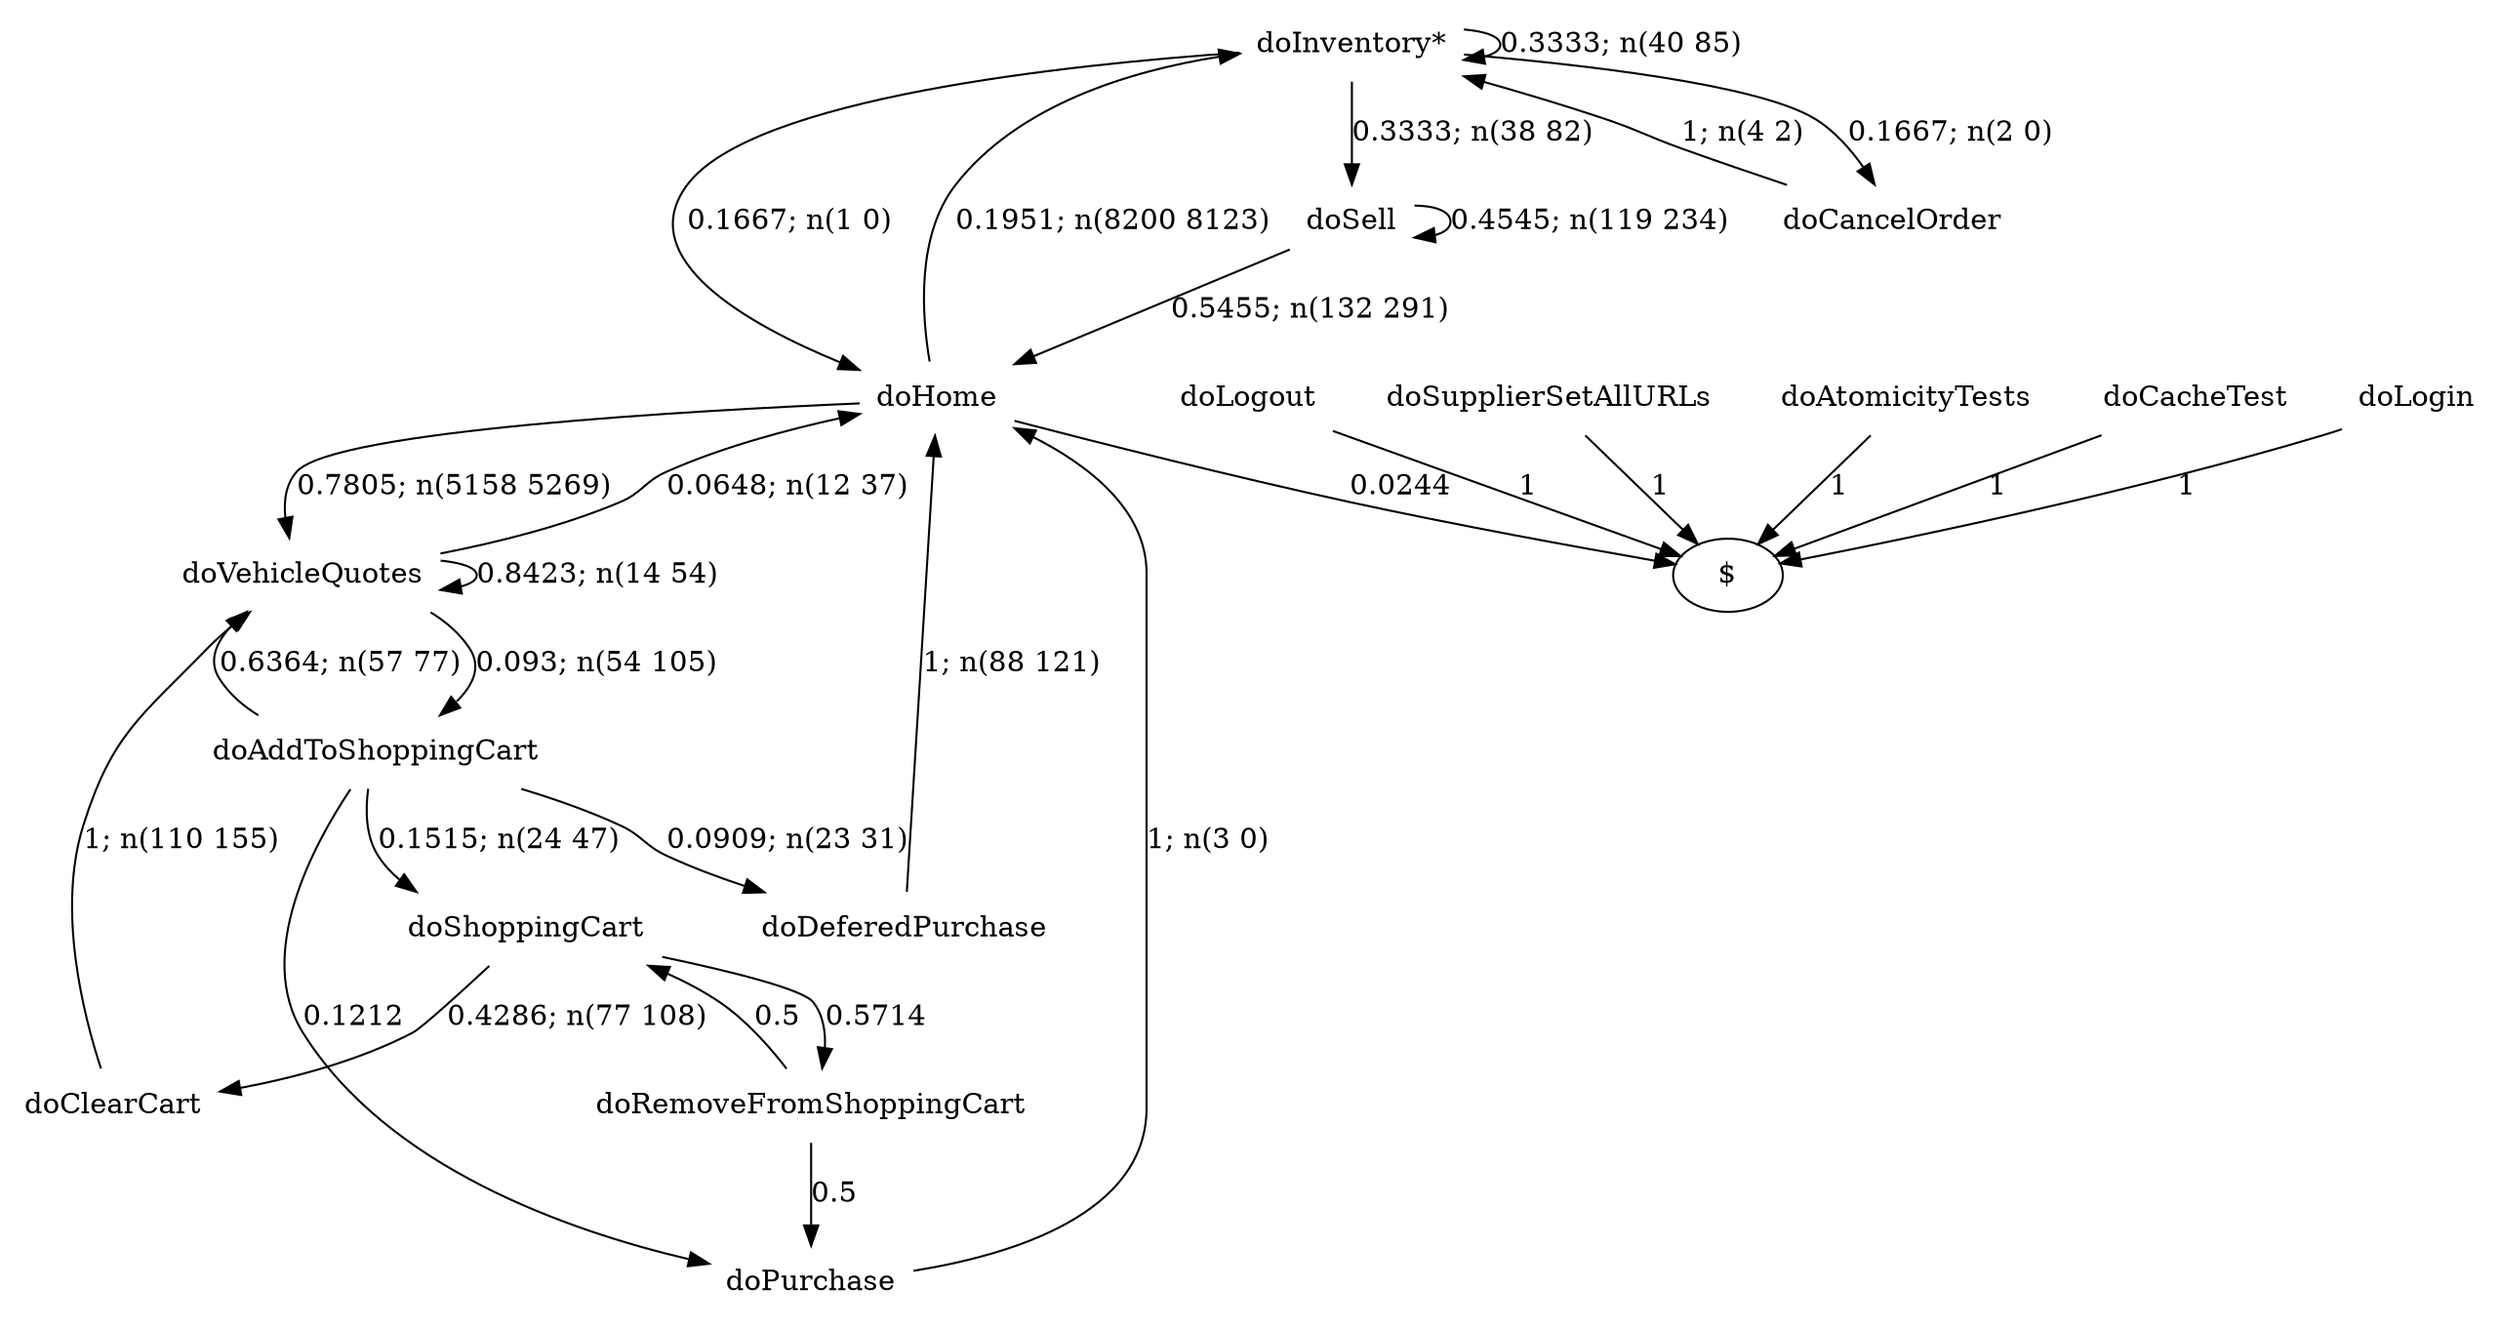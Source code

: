 digraph G {"doInventory*" [label="doInventory*",shape=none];"doSupplierSetAllURLs" [label="doSupplierSetAllURLs",shape=none];"doAtomicityTests" [label="doAtomicityTests",shape=none];"doCacheTest" [label="doCacheTest",shape=none];"doLogin" [label="doLogin",shape=none];"doVehicleQuotes" [label="doVehicleQuotes",shape=none];"doAddToShoppingCart" [label="doAddToShoppingCart",shape=none];"doDeferedPurchase" [label="doDeferedPurchase",shape=none];"doHome" [label="doHome",shape=none];"doShoppingCart" [label="doShoppingCart",shape=none];"doClearCart" [label="doClearCart",shape=none];"doPurchase" [label="doPurchase",shape=none];"doSell" [label="doSell",shape=none];"doLogout" [label="doLogout",shape=none];"doCancelOrder" [label="doCancelOrder",shape=none];"doRemoveFromShoppingCart" [label="doRemoveFromShoppingCart",shape=none];"doInventory*"->"doInventory*" [style=solid,label="0.3333; n(40 85)"];"doInventory*"->"doHome" [style=solid,label="0.1667; n(1 0)"];"doInventory*"->"doSell" [style=solid,label="0.3333; n(38 82)"];"doInventory*"->"doCancelOrder" [style=solid,label="0.1667; n(2 0)"];"doSupplierSetAllURLs"->"$" [style=solid,label="1"];"doAtomicityTests"->"$" [style=solid,label="1"];"doCacheTest"->"$" [style=solid,label="1"];"doLogin"->"$" [style=solid,label="1"];"doVehicleQuotes"->"doVehicleQuotes" [style=solid,label="0.8423; n(14 54)"];"doVehicleQuotes"->"doAddToShoppingCart" [style=solid,label="0.093; n(54 105)"];"doVehicleQuotes"->"doHome" [style=solid,label="0.0648; n(12 37)"];"doAddToShoppingCart"->"doVehicleQuotes" [style=solid,label="0.6364; n(57 77)"];"doAddToShoppingCart"->"doDeferedPurchase" [style=solid,label="0.0909; n(23 31)"];"doAddToShoppingCart"->"doShoppingCart" [style=solid,label="0.1515; n(24 47)"];"doAddToShoppingCart"->"doPurchase" [style=solid,label="0.1212"];"doDeferedPurchase"->"doHome" [style=solid,label="1; n(88 121)"];"doHome"->"doInventory*" [style=solid,label="0.1951; n(8200 8123)"];"doHome"->"doVehicleQuotes" [style=solid,label="0.7805; n(5158 5269)"];"doHome"->"$" [style=solid,label="0.0244"];"doShoppingCart"->"doClearCart" [style=solid,label="0.4286; n(77 108)"];"doShoppingCart"->"doRemoveFromShoppingCart" [style=solid,label="0.5714"];"doClearCart"->"doVehicleQuotes" [style=solid,label="1; n(110 155)"];"doPurchase"->"doHome" [style=solid,label="1; n(3 0)"];"doSell"->"doHome" [style=solid,label="0.5455; n(132 291)"];"doSell"->"doSell" [style=solid,label="0.4545; n(119 234)"];"doLogout"->"$" [style=solid,label="1"];"doCancelOrder"->"doInventory*" [style=solid,label="1; n(4 2)"];"doRemoveFromShoppingCart"->"doShoppingCart" [style=solid,label="0.5"];"doRemoveFromShoppingCart"->"doPurchase" [style=solid,label="0.5"];}